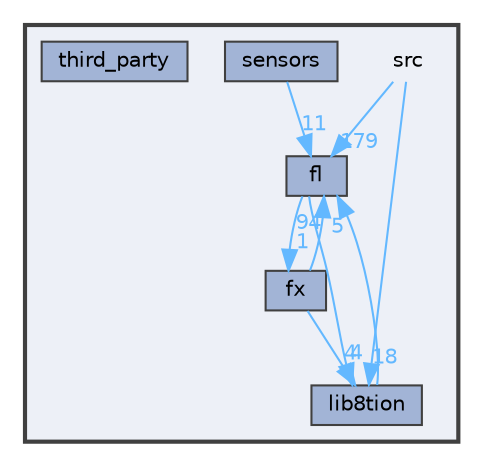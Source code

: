digraph "/home/runner/work/FastLED/FastLED/src"
{
 // LATEX_PDF_SIZE
  bgcolor="transparent";
  edge [fontname=Helvetica,fontsize=10,labelfontname=Helvetica,labelfontsize=10];
  node [fontname=Helvetica,fontsize=10,shape=box,height=0.2,width=0.4];
  compound=true
  subgraph clusterdir_68267d1309a1af8e8297ef4c3efbcdba {
    graph [ bgcolor="#edf0f7", pencolor="grey25", label="", fontname=Helvetica,fontsize=10 style="filled,bold", URL="dir_68267d1309a1af8e8297ef4c3efbcdba.html",tooltip=""]
    dir_68267d1309a1af8e8297ef4c3efbcdba [shape=plaintext, label="src"];
  dir_4d1829fa9bd13d7db71e765b2707b248 [label="fl", fillcolor="#a2b4d6", color="grey25", style="filled", URL="dir_4d1829fa9bd13d7db71e765b2707b248.html",tooltip=""];
  dir_acbb946b833f21b16ec30aa21c4c3a72 [label="fx", fillcolor="#a2b4d6", color="grey25", style="filled", URL="dir_acbb946b833f21b16ec30aa21c4c3a72.html",tooltip=""];
  dir_d91669bda445047ed1892ac77a05ddb9 [label="lib8tion", fillcolor="#a2b4d6", color="grey25", style="filled", URL="dir_d91669bda445047ed1892ac77a05ddb9.html",tooltip=""];
  dir_7349e89ef19c117195f8e371603e1b1f [label="sensors", fillcolor="#a2b4d6", color="grey25", style="filled", URL="dir_7349e89ef19c117195f8e371603e1b1f.html",tooltip=""];
  dir_c30bdf76ce759a4eae8387be42921388 [label="third_party", fillcolor="#a2b4d6", color="grey25", style="filled", URL="dir_c30bdf76ce759a4eae8387be42921388.html",tooltip=""];
  }
  dir_68267d1309a1af8e8297ef4c3efbcdba->dir_4d1829fa9bd13d7db71e765b2707b248 [headlabel="179", labeldistance=1.5 headhref="dir_000073_000027.html" href="dir_000073_000027.html" color="steelblue1" fontcolor="steelblue1"];
  dir_68267d1309a1af8e8297ef4c3efbcdba->dir_d91669bda445047ed1892ac77a05ddb9 [headlabel="18", labeldistance=1.5 headhref="dir_000073_000046.html" href="dir_000073_000046.html" color="steelblue1" fontcolor="steelblue1"];
  dir_4d1829fa9bd13d7db71e765b2707b248->dir_acbb946b833f21b16ec30aa21c4c3a72 [headlabel="1", labeldistance=1.5 headhref="dir_000027_000028.html" href="dir_000027_000028.html" color="steelblue1" fontcolor="steelblue1"];
  dir_4d1829fa9bd13d7db71e765b2707b248->dir_d91669bda445047ed1892ac77a05ddb9 [headlabel="4", labeldistance=1.5 headhref="dir_000027_000046.html" href="dir_000027_000046.html" color="steelblue1" fontcolor="steelblue1"];
  dir_acbb946b833f21b16ec30aa21c4c3a72->dir_4d1829fa9bd13d7db71e765b2707b248 [headlabel="94", labeldistance=1.5 headhref="dir_000028_000027.html" href="dir_000028_000027.html" color="steelblue1" fontcolor="steelblue1"];
  dir_acbb946b833f21b16ec30aa21c4c3a72->dir_d91669bda445047ed1892ac77a05ddb9 [headlabel="4", labeldistance=1.5 headhref="dir_000028_000046.html" href="dir_000028_000046.html" color="steelblue1" fontcolor="steelblue1"];
  dir_d91669bda445047ed1892ac77a05ddb9->dir_4d1829fa9bd13d7db71e765b2707b248 [headlabel="5", labeldistance=1.5 headhref="dir_000046_000027.html" href="dir_000046_000027.html" color="steelblue1" fontcolor="steelblue1"];
  dir_7349e89ef19c117195f8e371603e1b1f->dir_4d1829fa9bd13d7db71e765b2707b248 [headlabel="11", labeldistance=1.5 headhref="dir_000070_000027.html" href="dir_000070_000027.html" color="steelblue1" fontcolor="steelblue1"];
}
